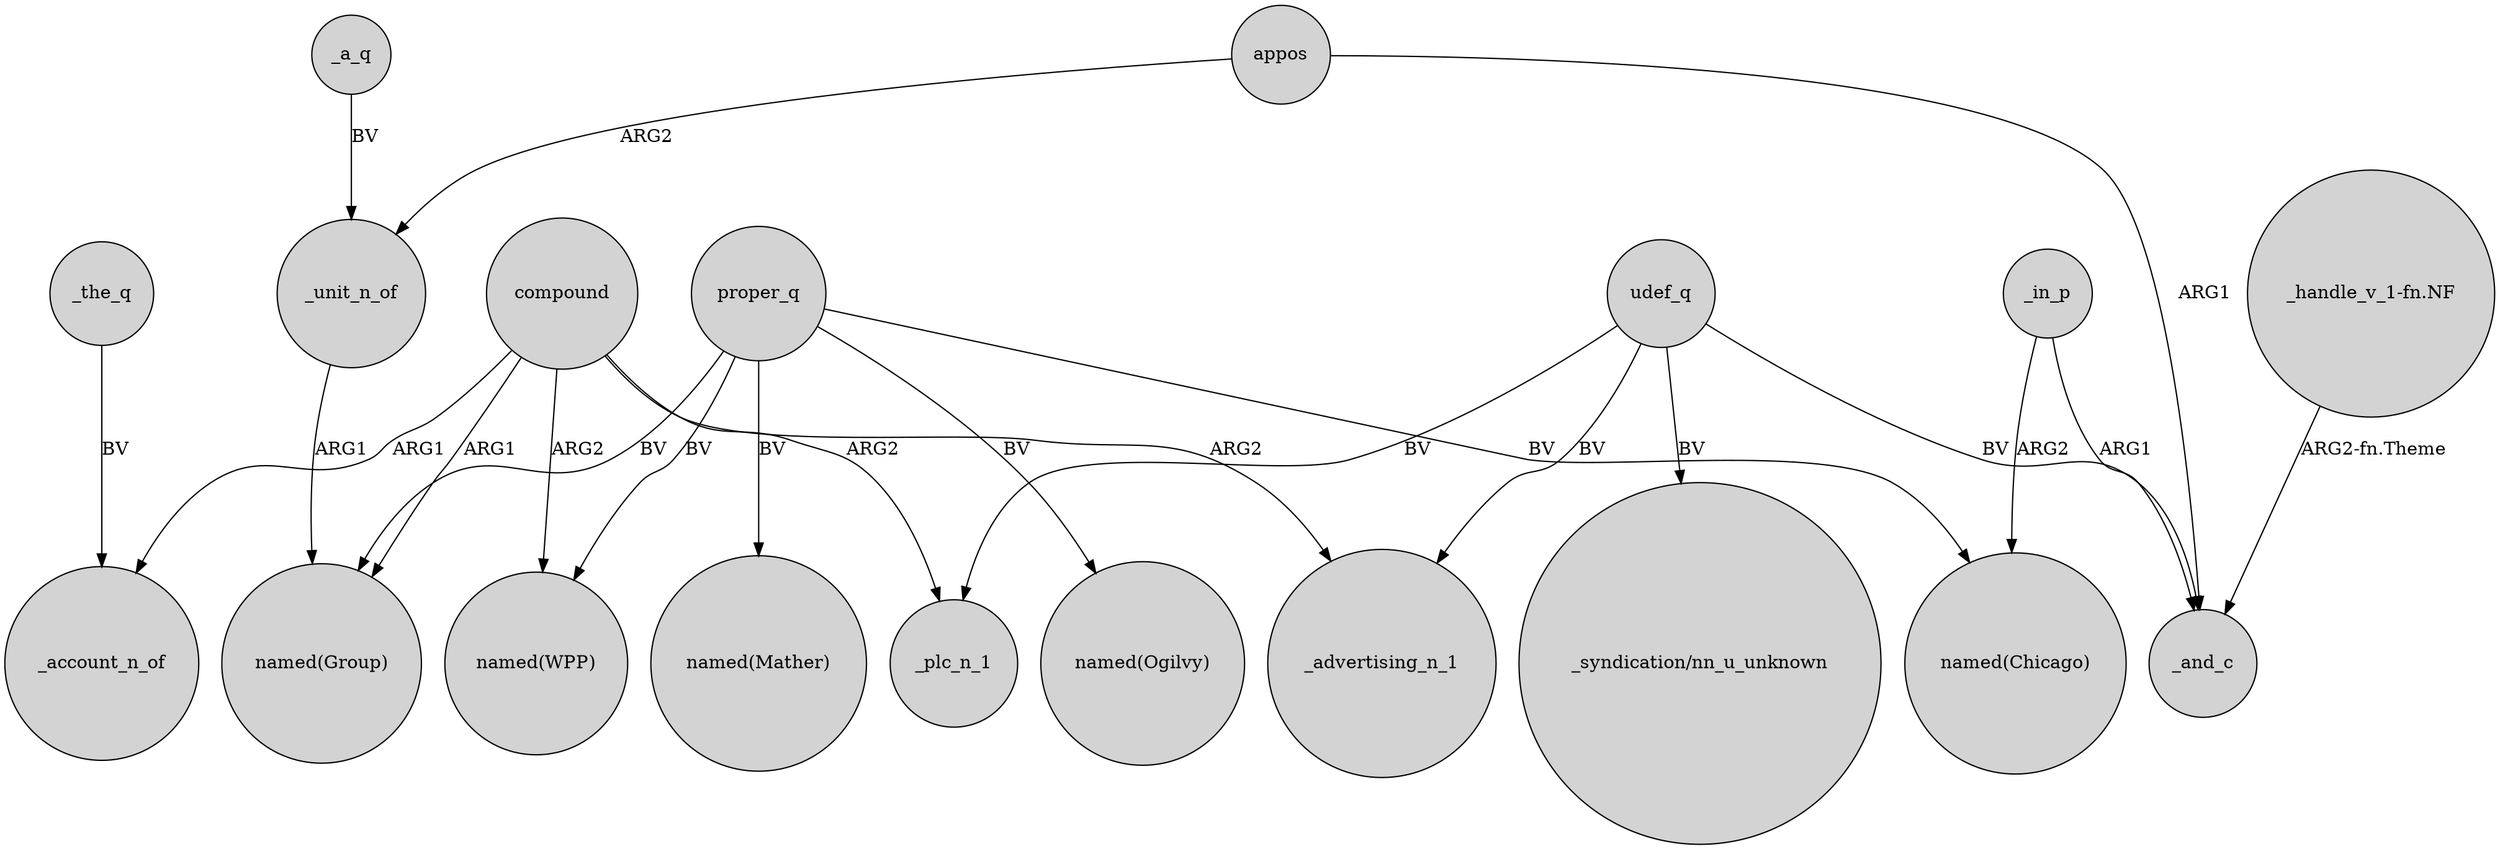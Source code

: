 digraph {
	node [shape=circle style=filled]
	_the_q -> _account_n_of [label=BV]
	appos -> _and_c [label=ARG1]
	udef_q -> "_syndication/nn_u_unknown" [label=BV]
	"_handle_v_1-fn.NF" -> _and_c [label="ARG2-fn.Theme"]
	compound -> "named(WPP)" [label=ARG2]
	proper_q -> "named(Mather)" [label=BV]
	compound -> _account_n_of [label=ARG1]
	compound -> "named(Group)" [label=ARG1]
	udef_q -> _advertising_n_1 [label=BV]
	_in_p -> "named(Chicago)" [label=ARG2]
	_a_q -> _unit_n_of [label=BV]
	compound -> _advertising_n_1 [label=ARG2]
	_in_p -> _and_c [label=ARG1]
	proper_q -> "named(Ogilvy)" [label=BV]
	proper_q -> "named(WPP)" [label=BV]
	udef_q -> _plc_n_1 [label=BV]
	proper_q -> "named(Group)" [label=BV]
	_unit_n_of -> "named(Group)" [label=ARG1]
	udef_q -> _and_c [label=BV]
	compound -> _plc_n_1 [label=ARG2]
	proper_q -> "named(Chicago)" [label=BV]
	appos -> _unit_n_of [label=ARG2]
}
